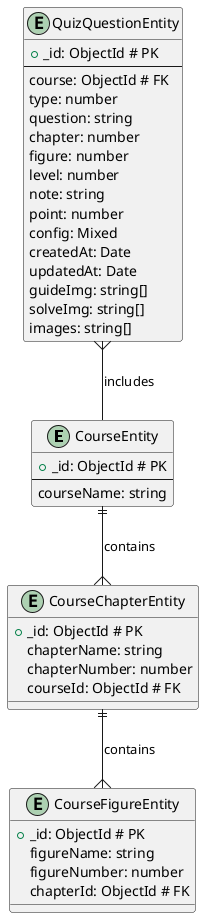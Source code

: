 @startuml

entity "CourseEntity" as Course {
  +_id: ObjectId # PK
  --
  courseName: string
}

entity "CourseChapterEntity" as CourseChapter {
  +_id: ObjectId # PK
  chapterName: string
  chapterNumber: number
  courseId: ObjectId # FK
}

entity "CourseFigureEntity" as CourseFigure {
  +_id: ObjectId # PK
  figureName: string
  figureNumber: number
  chapterId: ObjectId # FK
}

entity "QuizQuestionEntity" as QuizQuestionEntity {
  +_id: ObjectId # PK
  --
  course: ObjectId # FK
  type: number
  question: string
  chapter: number
  figure: number
  level: number
  note: string
  point: number
  config: Mixed
  createdAt: Date
  updatedAt: Date
  guideImg: string[]
  solveImg: string[]
  images: string[]
}

Course ||--{ CourseChapter : "contains"
CourseChapter ||--{ CourseFigure : "contains"
QuizQuestionEntity }-- Course : "includes"

@enduml